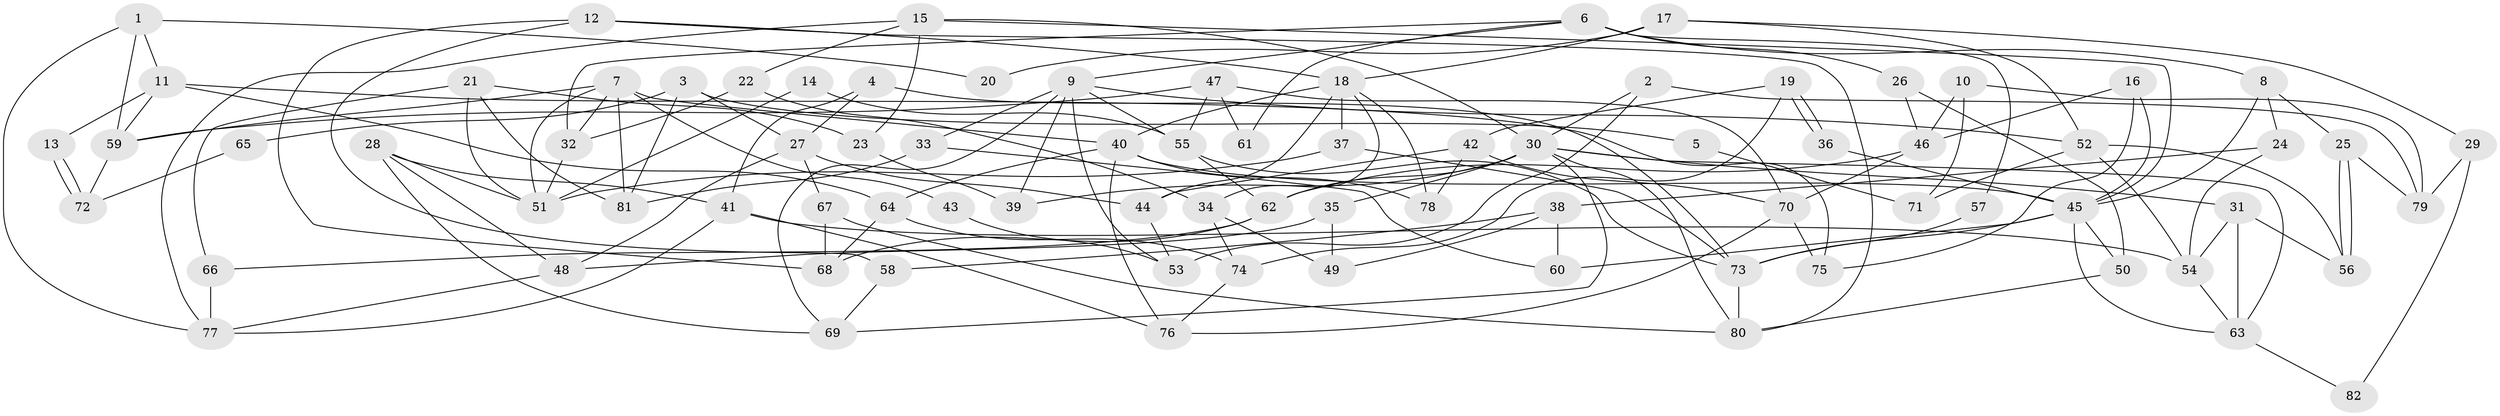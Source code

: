 // coarse degree distribution, {6: 0.1320754716981132, 3: 0.20754716981132076, 4: 0.24528301886792453, 2: 0.09433962264150944, 11: 0.018867924528301886, 7: 0.05660377358490566, 5: 0.1509433962264151, 8: 0.03773584905660377, 12: 0.018867924528301886, 10: 0.018867924528301886, 9: 0.018867924528301886}
// Generated by graph-tools (version 1.1) at 2025/41/03/06/25 10:41:57]
// undirected, 82 vertices, 164 edges
graph export_dot {
graph [start="1"]
  node [color=gray90,style=filled];
  1;
  2;
  3;
  4;
  5;
  6;
  7;
  8;
  9;
  10;
  11;
  12;
  13;
  14;
  15;
  16;
  17;
  18;
  19;
  20;
  21;
  22;
  23;
  24;
  25;
  26;
  27;
  28;
  29;
  30;
  31;
  32;
  33;
  34;
  35;
  36;
  37;
  38;
  39;
  40;
  41;
  42;
  43;
  44;
  45;
  46;
  47;
  48;
  49;
  50;
  51;
  52;
  53;
  54;
  55;
  56;
  57;
  58;
  59;
  60;
  61;
  62;
  63;
  64;
  65;
  66;
  67;
  68;
  69;
  70;
  71;
  72;
  73;
  74;
  75;
  76;
  77;
  78;
  79;
  80;
  81;
  82;
  1 -- 59;
  1 -- 11;
  1 -- 20;
  1 -- 77;
  2 -- 53;
  2 -- 30;
  2 -- 79;
  3 -- 27;
  3 -- 81;
  3 -- 5;
  3 -- 65;
  4 -- 41;
  4 -- 27;
  4 -- 73;
  5 -- 71;
  6 -- 9;
  6 -- 26;
  6 -- 8;
  6 -- 32;
  6 -- 57;
  6 -- 61;
  7 -- 40;
  7 -- 51;
  7 -- 32;
  7 -- 43;
  7 -- 59;
  7 -- 81;
  8 -- 45;
  8 -- 24;
  8 -- 25;
  9 -- 55;
  9 -- 69;
  9 -- 33;
  9 -- 39;
  9 -- 52;
  9 -- 53;
  10 -- 79;
  10 -- 46;
  10 -- 71;
  11 -- 64;
  11 -- 59;
  11 -- 13;
  11 -- 75;
  12 -- 18;
  12 -- 80;
  12 -- 58;
  12 -- 68;
  13 -- 72;
  13 -- 72;
  14 -- 55;
  14 -- 51;
  15 -- 22;
  15 -- 23;
  15 -- 30;
  15 -- 45;
  15 -- 77;
  16 -- 46;
  16 -- 45;
  16 -- 75;
  17 -- 18;
  17 -- 52;
  17 -- 20;
  17 -- 29;
  18 -- 78;
  18 -- 40;
  18 -- 34;
  18 -- 37;
  18 -- 44;
  19 -- 36;
  19 -- 36;
  19 -- 74;
  19 -- 42;
  21 -- 81;
  21 -- 51;
  21 -- 23;
  21 -- 66;
  22 -- 32;
  22 -- 34;
  23 -- 39;
  24 -- 54;
  24 -- 38;
  25 -- 56;
  25 -- 56;
  25 -- 79;
  26 -- 46;
  26 -- 50;
  27 -- 67;
  27 -- 44;
  27 -- 48;
  28 -- 41;
  28 -- 48;
  28 -- 51;
  28 -- 69;
  29 -- 79;
  29 -- 82;
  30 -- 63;
  30 -- 31;
  30 -- 35;
  30 -- 39;
  30 -- 62;
  30 -- 69;
  30 -- 80;
  31 -- 56;
  31 -- 54;
  31 -- 63;
  32 -- 51;
  33 -- 60;
  33 -- 81;
  34 -- 49;
  34 -- 74;
  35 -- 48;
  35 -- 49;
  36 -- 45;
  37 -- 51;
  37 -- 73;
  38 -- 58;
  38 -- 49;
  38 -- 60;
  40 -- 64;
  40 -- 45;
  40 -- 76;
  40 -- 78;
  41 -- 54;
  41 -- 77;
  41 -- 76;
  42 -- 70;
  42 -- 44;
  42 -- 78;
  43 -- 53;
  44 -- 53;
  45 -- 73;
  45 -- 50;
  45 -- 60;
  45 -- 63;
  46 -- 62;
  46 -- 70;
  47 -- 70;
  47 -- 55;
  47 -- 59;
  47 -- 61;
  48 -- 77;
  50 -- 80;
  52 -- 54;
  52 -- 56;
  52 -- 71;
  54 -- 63;
  55 -- 73;
  55 -- 62;
  57 -- 73;
  58 -- 69;
  59 -- 72;
  62 -- 66;
  62 -- 68;
  63 -- 82;
  64 -- 74;
  64 -- 68;
  65 -- 72;
  66 -- 77;
  67 -- 80;
  67 -- 68;
  70 -- 76;
  70 -- 75;
  73 -- 80;
  74 -- 76;
}
